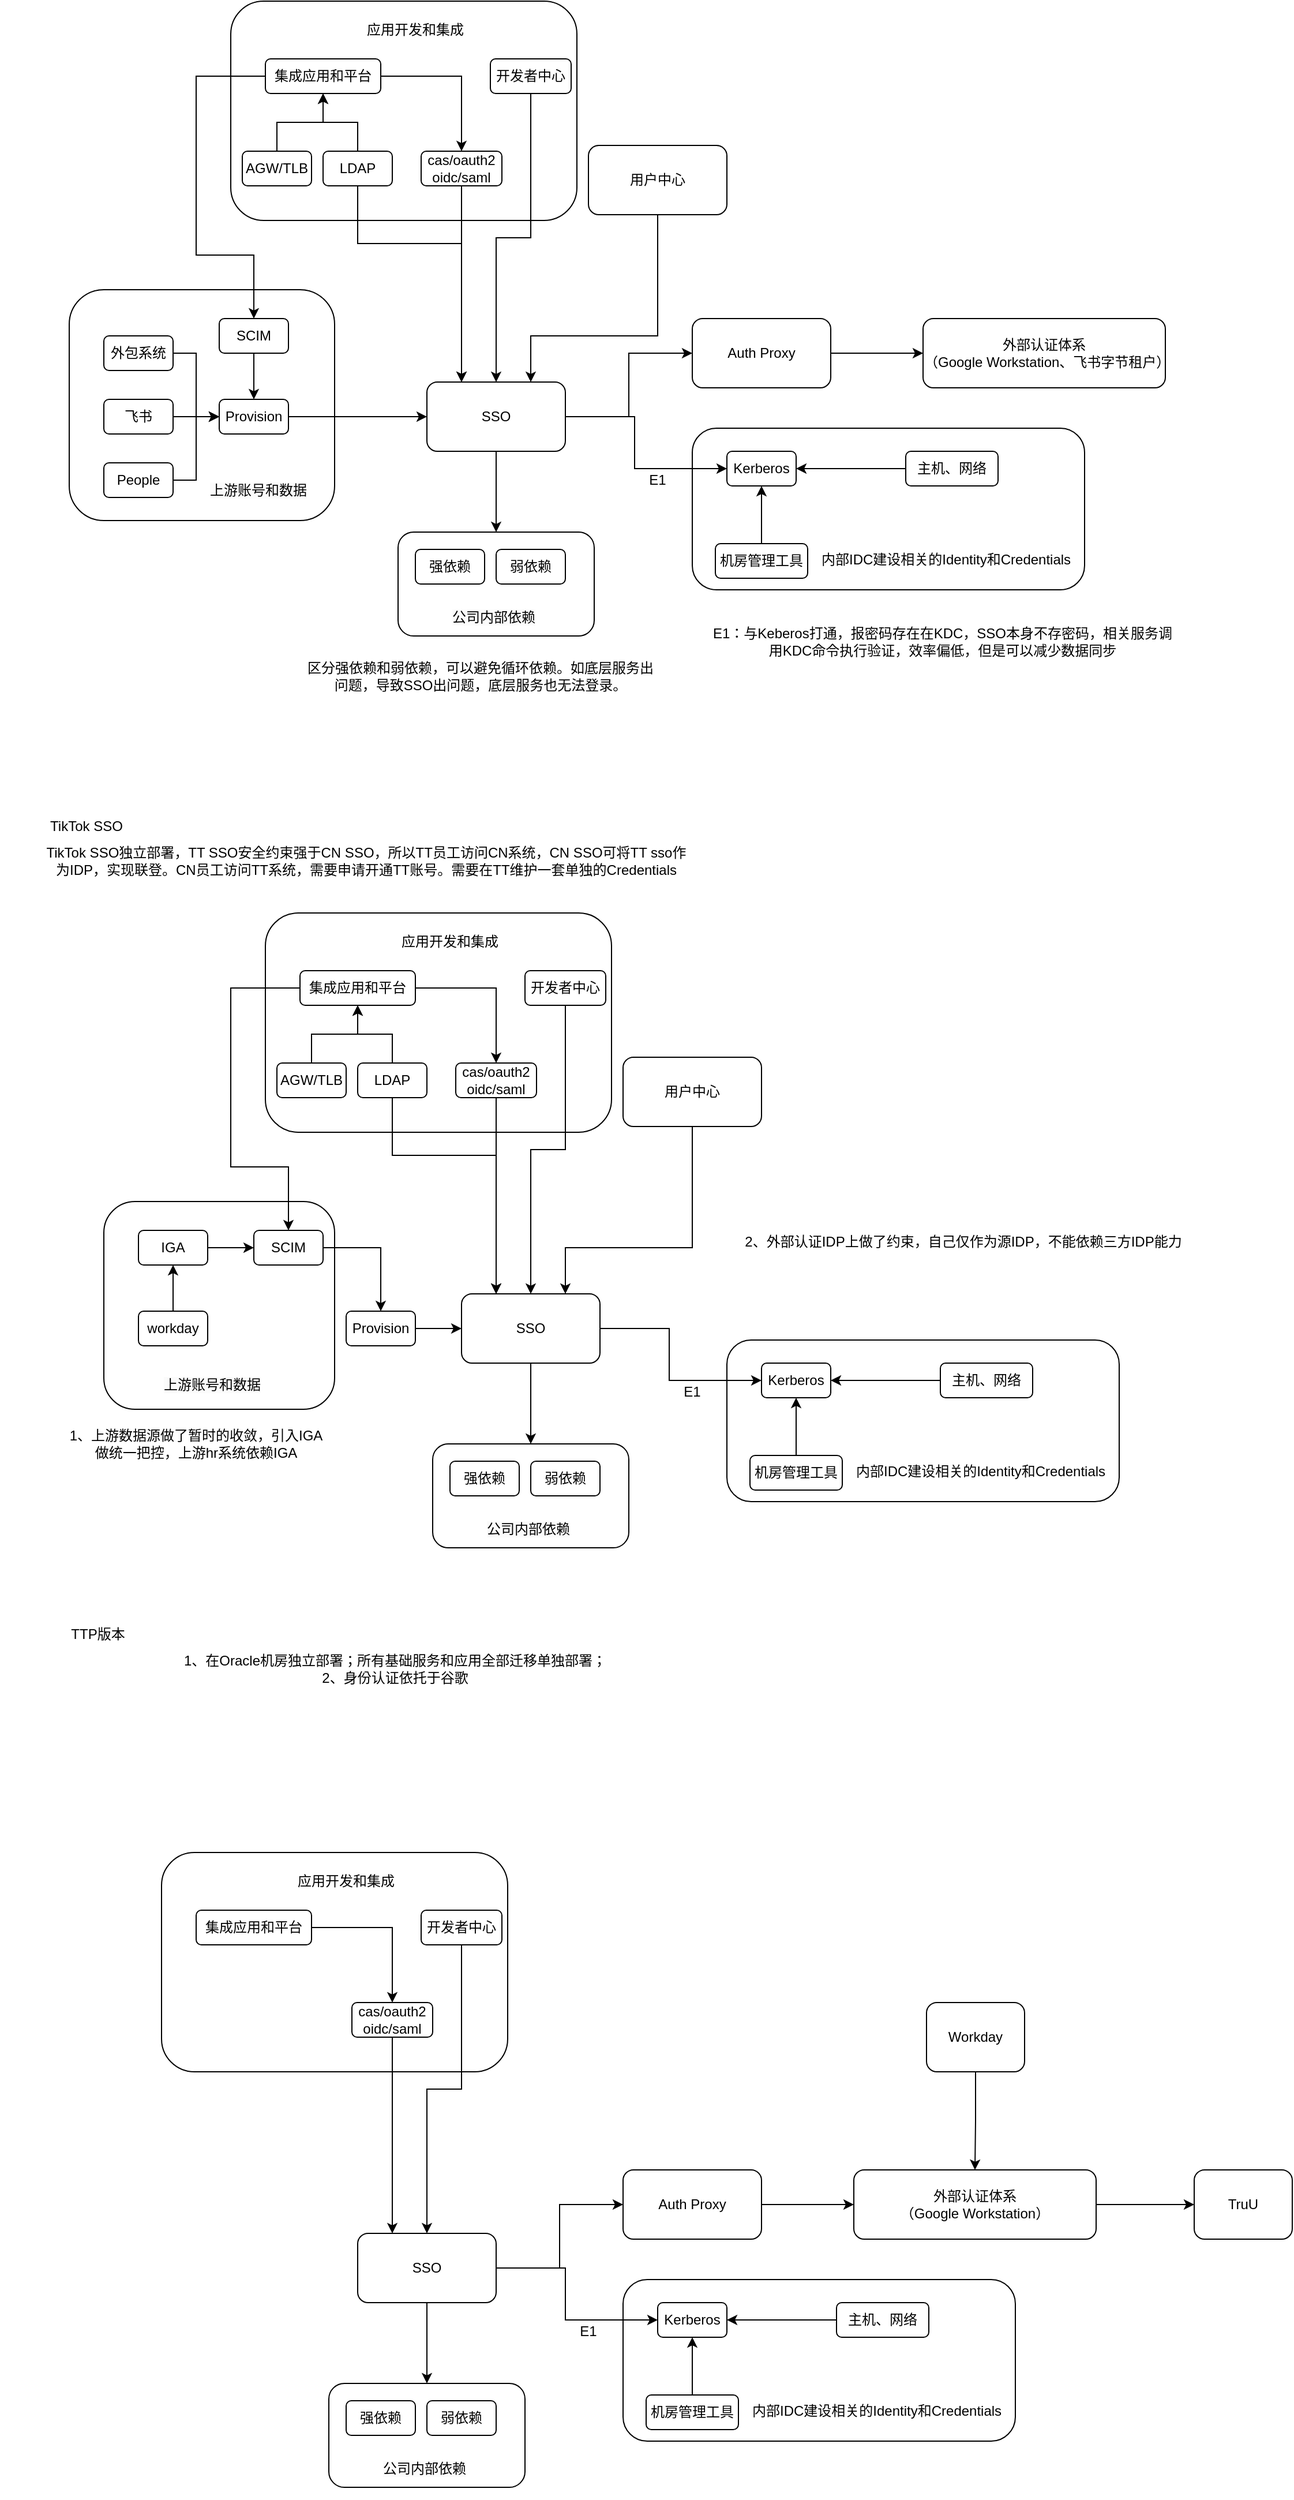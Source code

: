 <mxfile version="24.4.0" type="github">
  <diagram name="Page-1" id="RWGuL8dffWHupjRkSYEN">
    <mxGraphModel dx="2133" dy="2004" grid="1" gridSize="10" guides="1" tooltips="1" connect="1" arrows="1" fold="1" page="1" pageScale="1" pageWidth="827" pageHeight="1169" math="0" shadow="0">
      <root>
        <mxCell id="0" />
        <mxCell id="1" parent="0" />
        <mxCell id="n5NMJhbJn6meRjb42P7D-5" value="" style="edgeStyle=orthogonalEdgeStyle;rounded=0;orthogonalLoop=1;jettySize=auto;html=1;" edge="1" parent="1" source="n5NMJhbJn6meRjb42P7D-1" target="n5NMJhbJn6meRjb42P7D-4">
          <mxGeometry relative="1" as="geometry" />
        </mxCell>
        <mxCell id="n5NMJhbJn6meRjb42P7D-9" value="" style="edgeStyle=orthogonalEdgeStyle;rounded=0;orthogonalLoop=1;jettySize=auto;html=1;" edge="1" parent="1" source="n5NMJhbJn6meRjb42P7D-1" target="n5NMJhbJn6meRjb42P7D-8">
          <mxGeometry relative="1" as="geometry" />
        </mxCell>
        <mxCell id="n5NMJhbJn6meRjb42P7D-1" value="SSO" style="rounded=1;whiteSpace=wrap;html=1;" vertex="1" parent="1">
          <mxGeometry x="330" y="200" width="120" height="60" as="geometry" />
        </mxCell>
        <mxCell id="n5NMJhbJn6meRjb42P7D-10" style="edgeStyle=orthogonalEdgeStyle;rounded=0;orthogonalLoop=1;jettySize=auto;html=1;entryX=0.75;entryY=0;entryDx=0;entryDy=0;" edge="1" parent="1" source="n5NMJhbJn6meRjb42P7D-2" target="n5NMJhbJn6meRjb42P7D-1">
          <mxGeometry relative="1" as="geometry">
            <mxPoint x="390" y="190" as="targetPoint" />
            <Array as="points">
              <mxPoint x="530" y="160" />
              <mxPoint x="420" y="160" />
            </Array>
          </mxGeometry>
        </mxCell>
        <mxCell id="n5NMJhbJn6meRjb42P7D-2" value="用户中心" style="whiteSpace=wrap;html=1;rounded=1;" vertex="1" parent="1">
          <mxGeometry x="470" y="-5" width="120" height="60" as="geometry" />
        </mxCell>
        <mxCell id="n5NMJhbJn6meRjb42P7D-7" value="" style="edgeStyle=orthogonalEdgeStyle;rounded=0;orthogonalLoop=1;jettySize=auto;html=1;" edge="1" parent="1" source="n5NMJhbJn6meRjb42P7D-4" target="n5NMJhbJn6meRjb42P7D-6">
          <mxGeometry relative="1" as="geometry" />
        </mxCell>
        <mxCell id="n5NMJhbJn6meRjb42P7D-4" value="Auth Proxy" style="rounded=1;whiteSpace=wrap;html=1;" vertex="1" parent="1">
          <mxGeometry x="560" y="145" width="120" height="60" as="geometry" />
        </mxCell>
        <mxCell id="n5NMJhbJn6meRjb42P7D-6" value="外部认证体系&lt;br&gt;（Google Workstation、飞书字节租户）" style="rounded=1;whiteSpace=wrap;html=1;" vertex="1" parent="1">
          <mxGeometry x="760" y="145" width="210" height="60" as="geometry" />
        </mxCell>
        <mxCell id="n5NMJhbJn6meRjb42P7D-8" value="" style="rounded=1;whiteSpace=wrap;html=1;" vertex="1" parent="1">
          <mxGeometry x="305" y="330" width="170" height="90" as="geometry" />
        </mxCell>
        <mxCell id="n5NMJhbJn6meRjb42P7D-11" value="" style="rounded=1;whiteSpace=wrap;html=1;" vertex="1" parent="1">
          <mxGeometry x="160" y="-130" width="300" height="190" as="geometry" />
        </mxCell>
        <mxCell id="n5NMJhbJn6meRjb42P7D-13" value="" style="rounded=1;whiteSpace=wrap;html=1;" vertex="1" parent="1">
          <mxGeometry x="20" y="120" width="230" height="200" as="geometry" />
        </mxCell>
        <mxCell id="n5NMJhbJn6meRjb42P7D-16" value="Provision" style="rounded=1;whiteSpace=wrap;html=1;" vertex="1" parent="1">
          <mxGeometry x="150" y="215" width="60" height="30" as="geometry" />
        </mxCell>
        <mxCell id="n5NMJhbJn6meRjb42P7D-17" value="&lt;span style=&quot;color: rgb(0, 0, 0); font-family: Helvetica; font-size: 12px; font-style: normal; font-variant-ligatures: normal; font-variant-caps: normal; font-weight: 400; letter-spacing: normal; orphans: 2; text-align: center; text-indent: 0px; text-transform: none; widows: 2; word-spacing: 0px; -webkit-text-stroke-width: 0px; white-space: normal; background-color: rgb(251, 251, 251); text-decoration-thickness: initial; text-decoration-style: initial; text-decoration-color: initial; display: inline !important; float: none;&quot;&gt;上游账号和数据&lt;/span&gt;" style="text;whiteSpace=wrap;html=1;" vertex="1" parent="1">
          <mxGeometry x="140" y="280" width="120" height="40" as="geometry" />
        </mxCell>
        <mxCell id="n5NMJhbJn6meRjb42P7D-21" style="edgeStyle=orthogonalEdgeStyle;rounded=0;orthogonalLoop=1;jettySize=auto;html=1;" edge="1" parent="1" source="n5NMJhbJn6meRjb42P7D-18" target="n5NMJhbJn6meRjb42P7D-16">
          <mxGeometry relative="1" as="geometry" />
        </mxCell>
        <mxCell id="n5NMJhbJn6meRjb42P7D-18" value="SCIM" style="rounded=1;whiteSpace=wrap;html=1;" vertex="1" parent="1">
          <mxGeometry x="150" y="145" width="60" height="30" as="geometry" />
        </mxCell>
        <mxCell id="n5NMJhbJn6meRjb42P7D-28" style="edgeStyle=orthogonalEdgeStyle;rounded=0;orthogonalLoop=1;jettySize=auto;html=1;entryX=0;entryY=0.5;entryDx=0;entryDy=0;" edge="1" parent="1" source="n5NMJhbJn6meRjb42P7D-22" target="n5NMJhbJn6meRjb42P7D-16">
          <mxGeometry relative="1" as="geometry" />
        </mxCell>
        <mxCell id="n5NMJhbJn6meRjb42P7D-22" value="People" style="rounded=1;whiteSpace=wrap;html=1;" vertex="1" parent="1">
          <mxGeometry x="50" y="270" width="60" height="30" as="geometry" />
        </mxCell>
        <mxCell id="n5NMJhbJn6meRjb42P7D-29" style="edgeStyle=orthogonalEdgeStyle;rounded=0;orthogonalLoop=1;jettySize=auto;html=1;" edge="1" parent="1" source="n5NMJhbJn6meRjb42P7D-23" target="n5NMJhbJn6meRjb42P7D-16">
          <mxGeometry relative="1" as="geometry" />
        </mxCell>
        <mxCell id="n5NMJhbJn6meRjb42P7D-23" value="飞书" style="rounded=1;whiteSpace=wrap;html=1;" vertex="1" parent="1">
          <mxGeometry x="50" y="215" width="60" height="30" as="geometry" />
        </mxCell>
        <mxCell id="n5NMJhbJn6meRjb42P7D-30" style="edgeStyle=orthogonalEdgeStyle;rounded=0;orthogonalLoop=1;jettySize=auto;html=1;entryX=0;entryY=0.5;entryDx=0;entryDy=0;" edge="1" parent="1" source="n5NMJhbJn6meRjb42P7D-24" target="n5NMJhbJn6meRjb42P7D-16">
          <mxGeometry relative="1" as="geometry" />
        </mxCell>
        <mxCell id="n5NMJhbJn6meRjb42P7D-24" value="外包系统" style="rounded=1;whiteSpace=wrap;html=1;" vertex="1" parent="1">
          <mxGeometry x="50" y="160" width="60" height="30" as="geometry" />
        </mxCell>
        <mxCell id="n5NMJhbJn6meRjb42P7D-15" style="edgeStyle=orthogonalEdgeStyle;rounded=0;orthogonalLoop=1;jettySize=auto;html=1;" edge="1" parent="1" source="n5NMJhbJn6meRjb42P7D-16" target="n5NMJhbJn6meRjb42P7D-1">
          <mxGeometry relative="1" as="geometry" />
        </mxCell>
        <mxCell id="n5NMJhbJn6meRjb42P7D-31" value="" style="rounded=1;whiteSpace=wrap;html=1;" vertex="1" parent="1">
          <mxGeometry x="560" y="240" width="340" height="140" as="geometry" />
        </mxCell>
        <mxCell id="n5NMJhbJn6meRjb42P7D-32" value="&lt;div style=&quot;text-align: center;&quot;&gt;内部IDC建设相关的Identity和Credentials&lt;/div&gt;" style="text;whiteSpace=wrap;html=1;" vertex="1" parent="1">
          <mxGeometry x="670" y="340" width="230" height="40" as="geometry" />
        </mxCell>
        <mxCell id="n5NMJhbJn6meRjb42P7D-33" value="Kerberos" style="rounded=1;whiteSpace=wrap;html=1;" vertex="1" parent="1">
          <mxGeometry x="590" y="260" width="60" height="30" as="geometry" />
        </mxCell>
        <mxCell id="n5NMJhbJn6meRjb42P7D-34" style="edgeStyle=orthogonalEdgeStyle;rounded=0;orthogonalLoop=1;jettySize=auto;html=1;" edge="1" parent="1" source="n5NMJhbJn6meRjb42P7D-1" target="n5NMJhbJn6meRjb42P7D-33">
          <mxGeometry relative="1" as="geometry">
            <Array as="points">
              <mxPoint x="510" y="230" />
              <mxPoint x="510" y="275" />
            </Array>
          </mxGeometry>
        </mxCell>
        <mxCell id="n5NMJhbJn6meRjb42P7D-37" style="edgeStyle=orthogonalEdgeStyle;rounded=0;orthogonalLoop=1;jettySize=auto;html=1;" edge="1" parent="1" source="n5NMJhbJn6meRjb42P7D-35" target="n5NMJhbJn6meRjb42P7D-33">
          <mxGeometry relative="1" as="geometry" />
        </mxCell>
        <mxCell id="n5NMJhbJn6meRjb42P7D-35" value="主机、网络" style="rounded=1;whiteSpace=wrap;html=1;" vertex="1" parent="1">
          <mxGeometry x="745" y="260" width="80" height="30" as="geometry" />
        </mxCell>
        <mxCell id="n5NMJhbJn6meRjb42P7D-38" style="edgeStyle=orthogonalEdgeStyle;rounded=0;orthogonalLoop=1;jettySize=auto;html=1;" edge="1" parent="1" source="n5NMJhbJn6meRjb42P7D-36" target="n5NMJhbJn6meRjb42P7D-33">
          <mxGeometry relative="1" as="geometry" />
        </mxCell>
        <mxCell id="n5NMJhbJn6meRjb42P7D-36" value="机房管理工具" style="rounded=1;whiteSpace=wrap;html=1;" vertex="1" parent="1">
          <mxGeometry x="580" y="340" width="80" height="30" as="geometry" />
        </mxCell>
        <mxCell id="n5NMJhbJn6meRjb42P7D-40" value="强依赖" style="rounded=1;whiteSpace=wrap;html=1;" vertex="1" parent="1">
          <mxGeometry x="320" y="345" width="60" height="30" as="geometry" />
        </mxCell>
        <mxCell id="n5NMJhbJn6meRjb42P7D-41" value="&lt;span style=&quot;color: rgb(0, 0, 0); font-family: Helvetica; font-size: 12px; font-style: normal; font-variant-ligatures: normal; font-variant-caps: normal; font-weight: 400; letter-spacing: normal; orphans: 2; text-align: center; text-indent: 0px; text-transform: none; widows: 2; word-spacing: 0px; -webkit-text-stroke-width: 0px; white-space: normal; background-color: rgb(251, 251, 251); text-decoration-thickness: initial; text-decoration-style: initial; text-decoration-color: initial; display: inline !important; float: none;&quot;&gt;公司内部依赖&lt;/span&gt;" style="text;whiteSpace=wrap;html=1;" vertex="1" parent="1">
          <mxGeometry x="350" y="390" width="110" height="40" as="geometry" />
        </mxCell>
        <mxCell id="n5NMJhbJn6meRjb42P7D-42" value="弱依赖" style="rounded=1;whiteSpace=wrap;html=1;" vertex="1" parent="1">
          <mxGeometry x="390" y="345" width="60" height="30" as="geometry" />
        </mxCell>
        <mxCell id="n5NMJhbJn6meRjb42P7D-47" style="edgeStyle=orthogonalEdgeStyle;rounded=0;orthogonalLoop=1;jettySize=auto;html=1;" edge="1" parent="1" source="n5NMJhbJn6meRjb42P7D-45" target="n5NMJhbJn6meRjb42P7D-18">
          <mxGeometry relative="1" as="geometry">
            <Array as="points">
              <mxPoint x="130" y="-65" />
              <mxPoint x="130" y="90" />
              <mxPoint x="180" y="90" />
            </Array>
          </mxGeometry>
        </mxCell>
        <mxCell id="n5NMJhbJn6meRjb42P7D-56" style="edgeStyle=orthogonalEdgeStyle;rounded=0;orthogonalLoop=1;jettySize=auto;html=1;" edge="1" parent="1" source="n5NMJhbJn6meRjb42P7D-45" target="n5NMJhbJn6meRjb42P7D-52">
          <mxGeometry relative="1" as="geometry" />
        </mxCell>
        <mxCell id="n5NMJhbJn6meRjb42P7D-45" value="集成应用和平台" style="rounded=1;whiteSpace=wrap;html=1;" vertex="1" parent="1">
          <mxGeometry x="190" y="-80" width="100" height="30" as="geometry" />
        </mxCell>
        <mxCell id="n5NMJhbJn6meRjb42P7D-53" style="edgeStyle=orthogonalEdgeStyle;rounded=0;orthogonalLoop=1;jettySize=auto;html=1;entryX=0.5;entryY=0;entryDx=0;entryDy=0;" edge="1" parent="1" source="n5NMJhbJn6meRjb42P7D-46" target="n5NMJhbJn6meRjb42P7D-1">
          <mxGeometry relative="1" as="geometry" />
        </mxCell>
        <mxCell id="n5NMJhbJn6meRjb42P7D-46" value="开发者中心" style="rounded=1;whiteSpace=wrap;html=1;" vertex="1" parent="1">
          <mxGeometry x="385" y="-80" width="70" height="30" as="geometry" />
        </mxCell>
        <mxCell id="n5NMJhbJn6meRjb42P7D-50" style="edgeStyle=orthogonalEdgeStyle;rounded=0;orthogonalLoop=1;jettySize=auto;html=1;" edge="1" parent="1" source="n5NMJhbJn6meRjb42P7D-48" target="n5NMJhbJn6meRjb42P7D-45">
          <mxGeometry relative="1" as="geometry" />
        </mxCell>
        <mxCell id="n5NMJhbJn6meRjb42P7D-55" style="edgeStyle=orthogonalEdgeStyle;rounded=0;orthogonalLoop=1;jettySize=auto;html=1;entryX=0.25;entryY=0;entryDx=0;entryDy=0;" edge="1" parent="1" source="n5NMJhbJn6meRjb42P7D-48" target="n5NMJhbJn6meRjb42P7D-1">
          <mxGeometry relative="1" as="geometry">
            <Array as="points">
              <mxPoint x="270" y="80" />
              <mxPoint x="360" y="80" />
            </Array>
          </mxGeometry>
        </mxCell>
        <mxCell id="n5NMJhbJn6meRjb42P7D-48" value="LDAP" style="rounded=1;whiteSpace=wrap;html=1;" vertex="1" parent="1">
          <mxGeometry x="240" width="60" height="30" as="geometry" />
        </mxCell>
        <mxCell id="n5NMJhbJn6meRjb42P7D-51" style="edgeStyle=orthogonalEdgeStyle;rounded=0;orthogonalLoop=1;jettySize=auto;html=1;" edge="1" parent="1" source="n5NMJhbJn6meRjb42P7D-49" target="n5NMJhbJn6meRjb42P7D-45">
          <mxGeometry relative="1" as="geometry" />
        </mxCell>
        <mxCell id="n5NMJhbJn6meRjb42P7D-49" value="AGW/TLB" style="rounded=1;whiteSpace=wrap;html=1;" vertex="1" parent="1">
          <mxGeometry x="170" width="60" height="30" as="geometry" />
        </mxCell>
        <mxCell id="n5NMJhbJn6meRjb42P7D-54" style="edgeStyle=orthogonalEdgeStyle;rounded=0;orthogonalLoop=1;jettySize=auto;html=1;entryX=0.25;entryY=0;entryDx=0;entryDy=0;" edge="1" parent="1" source="n5NMJhbJn6meRjb42P7D-52" target="n5NMJhbJn6meRjb42P7D-1">
          <mxGeometry relative="1" as="geometry" />
        </mxCell>
        <mxCell id="n5NMJhbJn6meRjb42P7D-52" value="cas/oauth2&lt;div&gt;oidc/saml&lt;/div&gt;" style="rounded=1;whiteSpace=wrap;html=1;" vertex="1" parent="1">
          <mxGeometry x="325" width="70" height="30" as="geometry" />
        </mxCell>
        <mxCell id="n5NMJhbJn6meRjb42P7D-57" value="应用开发和集成" style="text;html=1;align=center;verticalAlign=middle;whiteSpace=wrap;rounded=0;" vertex="1" parent="1">
          <mxGeometry x="245" y="-120" width="150" height="30" as="geometry" />
        </mxCell>
        <mxCell id="n5NMJhbJn6meRjb42P7D-58" value="E1：与Keberos打通，报密码存在在KDC，SSO本身不存密码，相关服务调用KDC命令执行验证，效率偏低，但是可以减少数据同步" style="text;html=1;align=center;verticalAlign=middle;whiteSpace=wrap;rounded=0;" vertex="1" parent="1">
          <mxGeometry x="574" y="410" width="406" height="30" as="geometry" />
        </mxCell>
        <mxCell id="n5NMJhbJn6meRjb42P7D-59" value="E1" style="text;html=1;align=center;verticalAlign=middle;whiteSpace=wrap;rounded=0;" vertex="1" parent="1">
          <mxGeometry x="500" y="270" width="60" height="30" as="geometry" />
        </mxCell>
        <mxCell id="n5NMJhbJn6meRjb42P7D-60" value="区分强依赖和弱依赖，可以避免循环依赖。如底层服务出问题，导致SSO出问题，底层服务也无法登录。" style="text;html=1;align=center;verticalAlign=middle;whiteSpace=wrap;rounded=0;" vertex="1" parent="1">
          <mxGeometry x="220" y="440" width="313" height="30" as="geometry" />
        </mxCell>
        <mxCell id="n5NMJhbJn6meRjb42P7D-61" value="TikTok SSO" style="text;html=1;align=center;verticalAlign=middle;whiteSpace=wrap;rounded=0;" vertex="1" parent="1">
          <mxGeometry x="-40" y="570" width="150" height="30" as="geometry" />
        </mxCell>
        <mxCell id="n5NMJhbJn6meRjb42P7D-63" value="" style="edgeStyle=orthogonalEdgeStyle;rounded=0;orthogonalLoop=1;jettySize=auto;html=1;" edge="1" parent="1" source="n5NMJhbJn6meRjb42P7D-64" target="n5NMJhbJn6meRjb42P7D-70">
          <mxGeometry relative="1" as="geometry" />
        </mxCell>
        <mxCell id="n5NMJhbJn6meRjb42P7D-64" value="SSO" style="rounded=1;whiteSpace=wrap;html=1;" vertex="1" parent="1">
          <mxGeometry x="360" y="990" width="120" height="60" as="geometry" />
        </mxCell>
        <mxCell id="n5NMJhbJn6meRjb42P7D-65" style="edgeStyle=orthogonalEdgeStyle;rounded=0;orthogonalLoop=1;jettySize=auto;html=1;entryX=0.75;entryY=0;entryDx=0;entryDy=0;" edge="1" parent="1" source="n5NMJhbJn6meRjb42P7D-66" target="n5NMJhbJn6meRjb42P7D-64">
          <mxGeometry relative="1" as="geometry">
            <mxPoint x="420" y="980" as="targetPoint" />
            <Array as="points">
              <mxPoint x="560" y="950" />
              <mxPoint x="450" y="950" />
            </Array>
          </mxGeometry>
        </mxCell>
        <mxCell id="n5NMJhbJn6meRjb42P7D-66" value="用户中心" style="whiteSpace=wrap;html=1;rounded=1;" vertex="1" parent="1">
          <mxGeometry x="500" y="785" width="120" height="60" as="geometry" />
        </mxCell>
        <mxCell id="n5NMJhbJn6meRjb42P7D-70" value="" style="rounded=1;whiteSpace=wrap;html=1;" vertex="1" parent="1">
          <mxGeometry x="335" y="1120" width="170" height="90" as="geometry" />
        </mxCell>
        <mxCell id="n5NMJhbJn6meRjb42P7D-71" value="" style="rounded=1;whiteSpace=wrap;html=1;" vertex="1" parent="1">
          <mxGeometry x="190" y="660" width="300" height="190" as="geometry" />
        </mxCell>
        <mxCell id="n5NMJhbJn6meRjb42P7D-72" value="" style="rounded=1;whiteSpace=wrap;html=1;" vertex="1" parent="1">
          <mxGeometry x="50" y="910" width="200" height="180" as="geometry" />
        </mxCell>
        <mxCell id="n5NMJhbJn6meRjb42P7D-73" value="Provision" style="rounded=1;whiteSpace=wrap;html=1;" vertex="1" parent="1">
          <mxGeometry x="260" y="1005" width="60" height="30" as="geometry" />
        </mxCell>
        <mxCell id="n5NMJhbJn6meRjb42P7D-74" value="&lt;span style=&quot;color: rgb(0, 0, 0); font-family: Helvetica; font-size: 12px; font-style: normal; font-variant-ligatures: normal; font-variant-caps: normal; font-weight: 400; letter-spacing: normal; orphans: 2; text-align: center; text-indent: 0px; text-transform: none; widows: 2; word-spacing: 0px; -webkit-text-stroke-width: 0px; white-space: normal; background-color: rgb(251, 251, 251); text-decoration-thickness: initial; text-decoration-style: initial; text-decoration-color: initial; display: inline !important; float: none;&quot;&gt;上游账号和数据&lt;/span&gt;" style="text;whiteSpace=wrap;html=1;" vertex="1" parent="1">
          <mxGeometry x="100" y="1055" width="120" height="40" as="geometry" />
        </mxCell>
        <mxCell id="n5NMJhbJn6meRjb42P7D-75" style="edgeStyle=orthogonalEdgeStyle;rounded=0;orthogonalLoop=1;jettySize=auto;html=1;" edge="1" parent="1" source="n5NMJhbJn6meRjb42P7D-76" target="n5NMJhbJn6meRjb42P7D-73">
          <mxGeometry relative="1" as="geometry" />
        </mxCell>
        <mxCell id="n5NMJhbJn6meRjb42P7D-76" value="SCIM" style="rounded=1;whiteSpace=wrap;html=1;" vertex="1" parent="1">
          <mxGeometry x="180" y="935" width="60" height="30" as="geometry" />
        </mxCell>
        <mxCell id="n5NMJhbJn6meRjb42P7D-111" style="edgeStyle=orthogonalEdgeStyle;rounded=0;orthogonalLoop=1;jettySize=auto;html=1;" edge="1" parent="1" source="n5NMJhbJn6meRjb42P7D-82" target="n5NMJhbJn6meRjb42P7D-76">
          <mxGeometry relative="1" as="geometry" />
        </mxCell>
        <mxCell id="n5NMJhbJn6meRjb42P7D-82" value="IGA" style="rounded=1;whiteSpace=wrap;html=1;" vertex="1" parent="1">
          <mxGeometry x="80" y="935" width="60" height="30" as="geometry" />
        </mxCell>
        <mxCell id="n5NMJhbJn6meRjb42P7D-83" style="edgeStyle=orthogonalEdgeStyle;rounded=0;orthogonalLoop=1;jettySize=auto;html=1;" edge="1" parent="1" source="n5NMJhbJn6meRjb42P7D-73" target="n5NMJhbJn6meRjb42P7D-64">
          <mxGeometry relative="1" as="geometry" />
        </mxCell>
        <mxCell id="n5NMJhbJn6meRjb42P7D-84" value="" style="rounded=1;whiteSpace=wrap;html=1;" vertex="1" parent="1">
          <mxGeometry x="590" y="1030" width="340" height="140" as="geometry" />
        </mxCell>
        <mxCell id="n5NMJhbJn6meRjb42P7D-85" value="&lt;div style=&quot;text-align: center;&quot;&gt;内部IDC建设相关的Identity和Credentials&lt;/div&gt;" style="text;whiteSpace=wrap;html=1;" vertex="1" parent="1">
          <mxGeometry x="700" y="1130" width="230" height="40" as="geometry" />
        </mxCell>
        <mxCell id="n5NMJhbJn6meRjb42P7D-86" value="Kerberos" style="rounded=1;whiteSpace=wrap;html=1;" vertex="1" parent="1">
          <mxGeometry x="620" y="1050" width="60" height="30" as="geometry" />
        </mxCell>
        <mxCell id="n5NMJhbJn6meRjb42P7D-87" style="edgeStyle=orthogonalEdgeStyle;rounded=0;orthogonalLoop=1;jettySize=auto;html=1;" edge="1" parent="1" source="n5NMJhbJn6meRjb42P7D-64" target="n5NMJhbJn6meRjb42P7D-86">
          <mxGeometry relative="1" as="geometry">
            <Array as="points">
              <mxPoint x="540" y="1020" />
              <mxPoint x="540" y="1065" />
            </Array>
          </mxGeometry>
        </mxCell>
        <mxCell id="n5NMJhbJn6meRjb42P7D-88" style="edgeStyle=orthogonalEdgeStyle;rounded=0;orthogonalLoop=1;jettySize=auto;html=1;" edge="1" parent="1" source="n5NMJhbJn6meRjb42P7D-89" target="n5NMJhbJn6meRjb42P7D-86">
          <mxGeometry relative="1" as="geometry" />
        </mxCell>
        <mxCell id="n5NMJhbJn6meRjb42P7D-89" value="主机、网络" style="rounded=1;whiteSpace=wrap;html=1;" vertex="1" parent="1">
          <mxGeometry x="775" y="1050" width="80" height="30" as="geometry" />
        </mxCell>
        <mxCell id="n5NMJhbJn6meRjb42P7D-90" style="edgeStyle=orthogonalEdgeStyle;rounded=0;orthogonalLoop=1;jettySize=auto;html=1;" edge="1" parent="1" source="n5NMJhbJn6meRjb42P7D-91" target="n5NMJhbJn6meRjb42P7D-86">
          <mxGeometry relative="1" as="geometry" />
        </mxCell>
        <mxCell id="n5NMJhbJn6meRjb42P7D-91" value="机房管理工具" style="rounded=1;whiteSpace=wrap;html=1;" vertex="1" parent="1">
          <mxGeometry x="610" y="1130" width="80" height="30" as="geometry" />
        </mxCell>
        <mxCell id="n5NMJhbJn6meRjb42P7D-92" value="强依赖" style="rounded=1;whiteSpace=wrap;html=1;" vertex="1" parent="1">
          <mxGeometry x="350" y="1135" width="60" height="30" as="geometry" />
        </mxCell>
        <mxCell id="n5NMJhbJn6meRjb42P7D-93" value="&lt;span style=&quot;color: rgb(0, 0, 0); font-family: Helvetica; font-size: 12px; font-style: normal; font-variant-ligatures: normal; font-variant-caps: normal; font-weight: 400; letter-spacing: normal; orphans: 2; text-align: center; text-indent: 0px; text-transform: none; widows: 2; word-spacing: 0px; -webkit-text-stroke-width: 0px; white-space: normal; background-color: rgb(251, 251, 251); text-decoration-thickness: initial; text-decoration-style: initial; text-decoration-color: initial; display: inline !important; float: none;&quot;&gt;公司内部依赖&lt;/span&gt;" style="text;whiteSpace=wrap;html=1;" vertex="1" parent="1">
          <mxGeometry x="380" y="1180" width="110" height="40" as="geometry" />
        </mxCell>
        <mxCell id="n5NMJhbJn6meRjb42P7D-94" value="弱依赖" style="rounded=1;whiteSpace=wrap;html=1;" vertex="1" parent="1">
          <mxGeometry x="420" y="1135" width="60" height="30" as="geometry" />
        </mxCell>
        <mxCell id="n5NMJhbJn6meRjb42P7D-95" style="edgeStyle=orthogonalEdgeStyle;rounded=0;orthogonalLoop=1;jettySize=auto;html=1;" edge="1" parent="1" source="n5NMJhbJn6meRjb42P7D-97" target="n5NMJhbJn6meRjb42P7D-76">
          <mxGeometry relative="1" as="geometry">
            <Array as="points">
              <mxPoint x="160" y="725" />
              <mxPoint x="160" y="880" />
              <mxPoint x="210" y="880" />
            </Array>
          </mxGeometry>
        </mxCell>
        <mxCell id="n5NMJhbJn6meRjb42P7D-96" style="edgeStyle=orthogonalEdgeStyle;rounded=0;orthogonalLoop=1;jettySize=auto;html=1;" edge="1" parent="1" source="n5NMJhbJn6meRjb42P7D-97" target="n5NMJhbJn6meRjb42P7D-106">
          <mxGeometry relative="1" as="geometry" />
        </mxCell>
        <mxCell id="n5NMJhbJn6meRjb42P7D-97" value="集成应用和平台" style="rounded=1;whiteSpace=wrap;html=1;" vertex="1" parent="1">
          <mxGeometry x="220" y="710" width="100" height="30" as="geometry" />
        </mxCell>
        <mxCell id="n5NMJhbJn6meRjb42P7D-98" style="edgeStyle=orthogonalEdgeStyle;rounded=0;orthogonalLoop=1;jettySize=auto;html=1;entryX=0.5;entryY=0;entryDx=0;entryDy=0;" edge="1" parent="1" source="n5NMJhbJn6meRjb42P7D-99" target="n5NMJhbJn6meRjb42P7D-64">
          <mxGeometry relative="1" as="geometry" />
        </mxCell>
        <mxCell id="n5NMJhbJn6meRjb42P7D-99" value="开发者中心" style="rounded=1;whiteSpace=wrap;html=1;" vertex="1" parent="1">
          <mxGeometry x="415" y="710" width="70" height="30" as="geometry" />
        </mxCell>
        <mxCell id="n5NMJhbJn6meRjb42P7D-100" style="edgeStyle=orthogonalEdgeStyle;rounded=0;orthogonalLoop=1;jettySize=auto;html=1;" edge="1" parent="1" source="n5NMJhbJn6meRjb42P7D-102" target="n5NMJhbJn6meRjb42P7D-97">
          <mxGeometry relative="1" as="geometry" />
        </mxCell>
        <mxCell id="n5NMJhbJn6meRjb42P7D-101" style="edgeStyle=orthogonalEdgeStyle;rounded=0;orthogonalLoop=1;jettySize=auto;html=1;entryX=0.25;entryY=0;entryDx=0;entryDy=0;" edge="1" parent="1" source="n5NMJhbJn6meRjb42P7D-102" target="n5NMJhbJn6meRjb42P7D-64">
          <mxGeometry relative="1" as="geometry">
            <Array as="points">
              <mxPoint x="300" y="870" />
              <mxPoint x="390" y="870" />
            </Array>
          </mxGeometry>
        </mxCell>
        <mxCell id="n5NMJhbJn6meRjb42P7D-102" value="LDAP" style="rounded=1;whiteSpace=wrap;html=1;" vertex="1" parent="1">
          <mxGeometry x="270" y="790" width="60" height="30" as="geometry" />
        </mxCell>
        <mxCell id="n5NMJhbJn6meRjb42P7D-103" style="edgeStyle=orthogonalEdgeStyle;rounded=0;orthogonalLoop=1;jettySize=auto;html=1;" edge="1" parent="1" source="n5NMJhbJn6meRjb42P7D-104" target="n5NMJhbJn6meRjb42P7D-97">
          <mxGeometry relative="1" as="geometry" />
        </mxCell>
        <mxCell id="n5NMJhbJn6meRjb42P7D-104" value="AGW/TLB" style="rounded=1;whiteSpace=wrap;html=1;" vertex="1" parent="1">
          <mxGeometry x="200" y="790" width="60" height="30" as="geometry" />
        </mxCell>
        <mxCell id="n5NMJhbJn6meRjb42P7D-105" style="edgeStyle=orthogonalEdgeStyle;rounded=0;orthogonalLoop=1;jettySize=auto;html=1;entryX=0.25;entryY=0;entryDx=0;entryDy=0;" edge="1" parent="1" source="n5NMJhbJn6meRjb42P7D-106" target="n5NMJhbJn6meRjb42P7D-64">
          <mxGeometry relative="1" as="geometry" />
        </mxCell>
        <mxCell id="n5NMJhbJn6meRjb42P7D-106" value="cas/oauth2&lt;div&gt;oidc/saml&lt;/div&gt;" style="rounded=1;whiteSpace=wrap;html=1;" vertex="1" parent="1">
          <mxGeometry x="355" y="790" width="70" height="30" as="geometry" />
        </mxCell>
        <mxCell id="n5NMJhbJn6meRjb42P7D-107" value="应用开发和集成" style="text;html=1;align=center;verticalAlign=middle;whiteSpace=wrap;rounded=0;" vertex="1" parent="1">
          <mxGeometry x="275" y="670" width="150" height="30" as="geometry" />
        </mxCell>
        <mxCell id="n5NMJhbJn6meRjb42P7D-109" value="E1" style="text;html=1;align=center;verticalAlign=middle;whiteSpace=wrap;rounded=0;" vertex="1" parent="1">
          <mxGeometry x="530" y="1060" width="60" height="30" as="geometry" />
        </mxCell>
        <mxCell id="n5NMJhbJn6meRjb42P7D-113" style="edgeStyle=orthogonalEdgeStyle;rounded=0;orthogonalLoop=1;jettySize=auto;html=1;entryX=0.5;entryY=1;entryDx=0;entryDy=0;" edge="1" parent="1" source="n5NMJhbJn6meRjb42P7D-112" target="n5NMJhbJn6meRjb42P7D-82">
          <mxGeometry relative="1" as="geometry" />
        </mxCell>
        <mxCell id="n5NMJhbJn6meRjb42P7D-112" value="workday" style="rounded=1;whiteSpace=wrap;html=1;" vertex="1" parent="1">
          <mxGeometry x="80" y="1005" width="60" height="30" as="geometry" />
        </mxCell>
        <mxCell id="n5NMJhbJn6meRjb42P7D-114" value="1、上游数据源做了暂时的收敛，引入IGA做统一把控，上游hr系统依赖IGA" style="text;html=1;align=center;verticalAlign=middle;whiteSpace=wrap;rounded=0;" vertex="1" parent="1">
          <mxGeometry x="15" y="1105" width="230" height="30" as="geometry" />
        </mxCell>
        <mxCell id="n5NMJhbJn6meRjb42P7D-115" value="2、外部认证IDP上做了约束，自己仅作为源IDP，不能依赖三方IDP能力" style="text;html=1;align=center;verticalAlign=middle;whiteSpace=wrap;rounded=0;" vertex="1" parent="1">
          <mxGeometry x="590" y="930" width="410" height="30" as="geometry" />
        </mxCell>
        <mxCell id="n5NMJhbJn6meRjb42P7D-116" value="TikTok SSO独立部署，TT SSO安全约束强于CN SSO，所以TT员工访问CN系统，CN SSO可将TT sso作为IDP，实现联登。CN员工访问TT系统，需要申请开通TT账号。需要在TT维护一套单独的Credentials" style="text;html=1;align=center;verticalAlign=middle;whiteSpace=wrap;rounded=0;" vertex="1" parent="1">
          <mxGeometry x="-5" y="600" width="565" height="30" as="geometry" />
        </mxCell>
        <mxCell id="n5NMJhbJn6meRjb42P7D-117" value="TTP版本" style="text;html=1;align=center;verticalAlign=middle;whiteSpace=wrap;rounded=0;" vertex="1" parent="1">
          <mxGeometry x="15" y="1270" width="60" height="30" as="geometry" />
        </mxCell>
        <mxCell id="n5NMJhbJn6meRjb42P7D-118" value="" style="edgeStyle=orthogonalEdgeStyle;rounded=0;orthogonalLoop=1;jettySize=auto;html=1;" edge="1" parent="1" source="n5NMJhbJn6meRjb42P7D-120" target="n5NMJhbJn6meRjb42P7D-124">
          <mxGeometry relative="1" as="geometry" />
        </mxCell>
        <mxCell id="n5NMJhbJn6meRjb42P7D-119" value="" style="edgeStyle=orthogonalEdgeStyle;rounded=0;orthogonalLoop=1;jettySize=auto;html=1;" edge="1" parent="1" source="n5NMJhbJn6meRjb42P7D-120" target="n5NMJhbJn6meRjb42P7D-126">
          <mxGeometry relative="1" as="geometry" />
        </mxCell>
        <mxCell id="n5NMJhbJn6meRjb42P7D-120" value="SSO" style="rounded=1;whiteSpace=wrap;html=1;" vertex="1" parent="1">
          <mxGeometry x="270" y="1804" width="120" height="60" as="geometry" />
        </mxCell>
        <mxCell id="n5NMJhbJn6meRjb42P7D-123" value="" style="edgeStyle=orthogonalEdgeStyle;rounded=0;orthogonalLoop=1;jettySize=auto;html=1;" edge="1" parent="1" source="n5NMJhbJn6meRjb42P7D-124" target="n5NMJhbJn6meRjb42P7D-125">
          <mxGeometry relative="1" as="geometry" />
        </mxCell>
        <mxCell id="n5NMJhbJn6meRjb42P7D-124" value="Auth Proxy" style="rounded=1;whiteSpace=wrap;html=1;" vertex="1" parent="1">
          <mxGeometry x="500" y="1749" width="120" height="60" as="geometry" />
        </mxCell>
        <mxCell id="n5NMJhbJn6meRjb42P7D-170" style="edgeStyle=orthogonalEdgeStyle;rounded=0;orthogonalLoop=1;jettySize=auto;html=1;" edge="1" parent="1" source="n5NMJhbJn6meRjb42P7D-125" target="n5NMJhbJn6meRjb42P7D-169">
          <mxGeometry relative="1" as="geometry" />
        </mxCell>
        <mxCell id="n5NMJhbJn6meRjb42P7D-125" value="外部认证体系&lt;br&gt;（Google Workstation）" style="rounded=1;whiteSpace=wrap;html=1;" vertex="1" parent="1">
          <mxGeometry x="700" y="1749" width="210" height="60" as="geometry" />
        </mxCell>
        <mxCell id="n5NMJhbJn6meRjb42P7D-126" value="" style="rounded=1;whiteSpace=wrap;html=1;" vertex="1" parent="1">
          <mxGeometry x="245" y="1934" width="170" height="90" as="geometry" />
        </mxCell>
        <mxCell id="n5NMJhbJn6meRjb42P7D-127" value="" style="rounded=1;whiteSpace=wrap;html=1;" vertex="1" parent="1">
          <mxGeometry x="100" y="1474" width="300" height="190" as="geometry" />
        </mxCell>
        <mxCell id="n5NMJhbJn6meRjb42P7D-140" value="" style="rounded=1;whiteSpace=wrap;html=1;" vertex="1" parent="1">
          <mxGeometry x="500" y="1844" width="340" height="140" as="geometry" />
        </mxCell>
        <mxCell id="n5NMJhbJn6meRjb42P7D-141" value="&lt;div style=&quot;text-align: center;&quot;&gt;内部IDC建设相关的Identity和Credentials&lt;/div&gt;" style="text;whiteSpace=wrap;html=1;" vertex="1" parent="1">
          <mxGeometry x="610" y="1944" width="230" height="40" as="geometry" />
        </mxCell>
        <mxCell id="n5NMJhbJn6meRjb42P7D-142" value="Kerberos" style="rounded=1;whiteSpace=wrap;html=1;" vertex="1" parent="1">
          <mxGeometry x="530" y="1864" width="60" height="30" as="geometry" />
        </mxCell>
        <mxCell id="n5NMJhbJn6meRjb42P7D-143" style="edgeStyle=orthogonalEdgeStyle;rounded=0;orthogonalLoop=1;jettySize=auto;html=1;" edge="1" parent="1" source="n5NMJhbJn6meRjb42P7D-120" target="n5NMJhbJn6meRjb42P7D-142">
          <mxGeometry relative="1" as="geometry">
            <Array as="points">
              <mxPoint x="450" y="1834" />
              <mxPoint x="450" y="1879" />
            </Array>
          </mxGeometry>
        </mxCell>
        <mxCell id="n5NMJhbJn6meRjb42P7D-144" style="edgeStyle=orthogonalEdgeStyle;rounded=0;orthogonalLoop=1;jettySize=auto;html=1;" edge="1" parent="1" source="n5NMJhbJn6meRjb42P7D-145" target="n5NMJhbJn6meRjb42P7D-142">
          <mxGeometry relative="1" as="geometry" />
        </mxCell>
        <mxCell id="n5NMJhbJn6meRjb42P7D-145" value="主机、网络" style="rounded=1;whiteSpace=wrap;html=1;" vertex="1" parent="1">
          <mxGeometry x="685" y="1864" width="80" height="30" as="geometry" />
        </mxCell>
        <mxCell id="n5NMJhbJn6meRjb42P7D-146" style="edgeStyle=orthogonalEdgeStyle;rounded=0;orthogonalLoop=1;jettySize=auto;html=1;" edge="1" parent="1" source="n5NMJhbJn6meRjb42P7D-147" target="n5NMJhbJn6meRjb42P7D-142">
          <mxGeometry relative="1" as="geometry" />
        </mxCell>
        <mxCell id="n5NMJhbJn6meRjb42P7D-147" value="机房管理工具" style="rounded=1;whiteSpace=wrap;html=1;" vertex="1" parent="1">
          <mxGeometry x="520" y="1944" width="80" height="30" as="geometry" />
        </mxCell>
        <mxCell id="n5NMJhbJn6meRjb42P7D-148" value="强依赖" style="rounded=1;whiteSpace=wrap;html=1;" vertex="1" parent="1">
          <mxGeometry x="260" y="1949" width="60" height="30" as="geometry" />
        </mxCell>
        <mxCell id="n5NMJhbJn6meRjb42P7D-149" value="&lt;span style=&quot;color: rgb(0, 0, 0); font-family: Helvetica; font-size: 12px; font-style: normal; font-variant-ligatures: normal; font-variant-caps: normal; font-weight: 400; letter-spacing: normal; orphans: 2; text-align: center; text-indent: 0px; text-transform: none; widows: 2; word-spacing: 0px; -webkit-text-stroke-width: 0px; white-space: normal; background-color: rgb(251, 251, 251); text-decoration-thickness: initial; text-decoration-style: initial; text-decoration-color: initial; display: inline !important; float: none;&quot;&gt;公司内部依赖&lt;/span&gt;" style="text;whiteSpace=wrap;html=1;" vertex="1" parent="1">
          <mxGeometry x="290" y="1994" width="110" height="40" as="geometry" />
        </mxCell>
        <mxCell id="n5NMJhbJn6meRjb42P7D-150" value="弱依赖" style="rounded=1;whiteSpace=wrap;html=1;" vertex="1" parent="1">
          <mxGeometry x="330" y="1949" width="60" height="30" as="geometry" />
        </mxCell>
        <mxCell id="n5NMJhbJn6meRjb42P7D-152" style="edgeStyle=orthogonalEdgeStyle;rounded=0;orthogonalLoop=1;jettySize=auto;html=1;" edge="1" parent="1" source="n5NMJhbJn6meRjb42P7D-153" target="n5NMJhbJn6meRjb42P7D-162">
          <mxGeometry relative="1" as="geometry" />
        </mxCell>
        <mxCell id="n5NMJhbJn6meRjb42P7D-153" value="集成应用和平台" style="rounded=1;whiteSpace=wrap;html=1;" vertex="1" parent="1">
          <mxGeometry x="130" y="1524" width="100" height="30" as="geometry" />
        </mxCell>
        <mxCell id="n5NMJhbJn6meRjb42P7D-154" style="edgeStyle=orthogonalEdgeStyle;rounded=0;orthogonalLoop=1;jettySize=auto;html=1;entryX=0.5;entryY=0;entryDx=0;entryDy=0;" edge="1" parent="1" source="n5NMJhbJn6meRjb42P7D-155" target="n5NMJhbJn6meRjb42P7D-120">
          <mxGeometry relative="1" as="geometry" />
        </mxCell>
        <mxCell id="n5NMJhbJn6meRjb42P7D-155" value="开发者中心" style="rounded=1;whiteSpace=wrap;html=1;" vertex="1" parent="1">
          <mxGeometry x="325" y="1524" width="70" height="30" as="geometry" />
        </mxCell>
        <mxCell id="n5NMJhbJn6meRjb42P7D-161" style="edgeStyle=orthogonalEdgeStyle;rounded=0;orthogonalLoop=1;jettySize=auto;html=1;entryX=0.25;entryY=0;entryDx=0;entryDy=0;" edge="1" parent="1" source="n5NMJhbJn6meRjb42P7D-162" target="n5NMJhbJn6meRjb42P7D-120">
          <mxGeometry relative="1" as="geometry" />
        </mxCell>
        <mxCell id="n5NMJhbJn6meRjb42P7D-162" value="cas/oauth2&lt;div&gt;oidc/saml&lt;/div&gt;" style="rounded=1;whiteSpace=wrap;html=1;" vertex="1" parent="1">
          <mxGeometry x="265" y="1604" width="70" height="30" as="geometry" />
        </mxCell>
        <mxCell id="n5NMJhbJn6meRjb42P7D-163" value="应用开发和集成" style="text;html=1;align=center;verticalAlign=middle;whiteSpace=wrap;rounded=0;" vertex="1" parent="1">
          <mxGeometry x="185" y="1484" width="150" height="30" as="geometry" />
        </mxCell>
        <mxCell id="n5NMJhbJn6meRjb42P7D-165" value="E1" style="text;html=1;align=center;verticalAlign=middle;whiteSpace=wrap;rounded=0;" vertex="1" parent="1">
          <mxGeometry x="440" y="1874" width="60" height="30" as="geometry" />
        </mxCell>
        <mxCell id="n5NMJhbJn6meRjb42P7D-168" style="edgeStyle=orthogonalEdgeStyle;rounded=0;orthogonalLoop=1;jettySize=auto;html=1;" edge="1" parent="1" source="n5NMJhbJn6meRjb42P7D-167" target="n5NMJhbJn6meRjb42P7D-125">
          <mxGeometry relative="1" as="geometry" />
        </mxCell>
        <mxCell id="n5NMJhbJn6meRjb42P7D-167" value="Workday" style="rounded=1;whiteSpace=wrap;html=1;" vertex="1" parent="1">
          <mxGeometry x="763" y="1604" width="85" height="60" as="geometry" />
        </mxCell>
        <mxCell id="n5NMJhbJn6meRjb42P7D-169" value="TruU" style="rounded=1;whiteSpace=wrap;html=1;" vertex="1" parent="1">
          <mxGeometry x="995" y="1749" width="85" height="60" as="geometry" />
        </mxCell>
        <mxCell id="n5NMJhbJn6meRjb42P7D-171" value="1、在Oracle机房独立部署；所有基础服务和应用全部迁移单独部署；&lt;br&gt;2、身份认证依托于谷歌" style="text;html=1;align=center;verticalAlign=middle;whiteSpace=wrap;rounded=0;" vertex="1" parent="1">
          <mxGeometry x="20" y="1300" width="565" height="30" as="geometry" />
        </mxCell>
      </root>
    </mxGraphModel>
  </diagram>
</mxfile>
